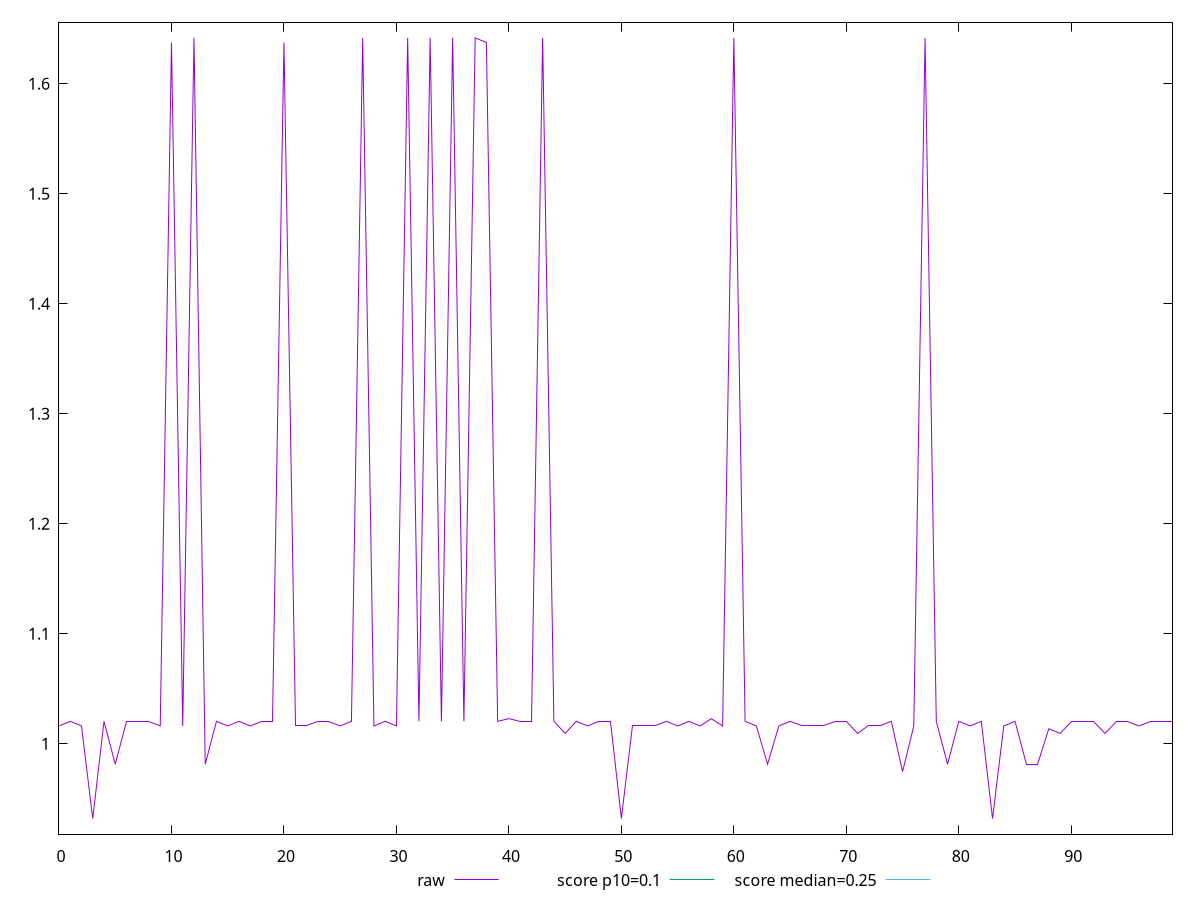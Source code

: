 reset

$raw <<EOF
0 1.0162677362230088
1 1.020477737850613
2 1.0162677362230088
3 0.9321282912360298
4 1.020477737850613
5 0.981503128475613
6 1.020477737850613
7 1.020477737850613
8 1.020477737850613
9 1.0162677362230088
10 1.6374603339301215
11 1.0162677362230088
12 1.6416703355577256
13 0.981503128475613
14 1.020477737850613
15 1.0162677362230088
16 1.020477737850613
17 1.0162677362230088
18 1.020477737850613
19 1.020477737850613
20 1.6374603339301217
21 1.0162677362230088
22 1.0162677362230088
23 1.020477737850613
24 1.020477737850613
25 1.0162677362230088
26 1.020477737850613
27 1.6416703355577258
28 1.0162677362230088
29 1.0204777378506131
30 1.0162677362230088
31 1.6416703355577256
32 1.020477737850613
33 1.6416703355577258
34 1.020477737850613
35 1.6416703355577256
36 1.020477737850613
37 1.6416703355577258
38 1.6374603339301217
39 1.020477737850613
40 1.0228890079922146
41 1.020477737850613
42 1.020477737850613
43 1.6416703355577258
44 1.020477737850613
45 1.0095070461697049
46 1.020477737850613
47 1.0162677362230088
48 1.020477737850613
49 1.0204777378506131
50 0.9321282912360298
51 1.0162677362230088
52 1.0162677362230088
53 1.0162677362230088
54 1.0204777378506131
55 1.0162677362230088
56 1.020477737850613
57 1.0162677362230088
58 1.0228890079922146
59 1.0162677362230088
60 1.6416703355577256
61 1.020477737850613
62 1.0162677362230088
63 0.9815031284756132
64 1.0162677362230088
65 1.020477737850613
66 1.0162677362230088
67 1.0162677362230088
68 1.0162677362230088
69 1.020477737850613
70 1.020477737850613
71 1.0095070461697049
72 1.0162677362230088
73 1.0162677362230088
74 1.020477737850613
75 0.9747424384223089
76 1.0162677362230088
77 1.6416703355577256
78 1.020477737850613
79 0.981503128475613
80 1.020477737850613
81 1.0162677362230088
82 1.020477737850613
83 0.9321282912360298
84 1.0162677362230088
85 1.020477737850613
86 0.981503128475613
87 0.981503128475613
88 1.013717047797309
89 1.0095070461697049
90 1.020477737850613
91 1.020477737850613
92 1.020477737850613
93 1.0095070461697049
94 1.0204777378506131
95 1.020477737850613
96 1.0162677362230088
97 1.020477737850613
98 1.020477737850613
99 1.020477737850613
EOF

set key outside below
set xrange [0:99]
set yrange [0.9179374503495958:1.6558611764441598]
set trange [0.9179374503495958:1.6558611764441598]
set terminal svg size 640, 500 enhanced background rgb 'white'
set output "report_00013_2021-02-09T12-04-24.940Z/cumulative-layout-shift/samples/pages+cached+noadtech/raw/values.svg"

plot $raw title "raw" with line, \
     0.1 title "score p10=0.1", \
     0.25 title "score median=0.25"

reset
